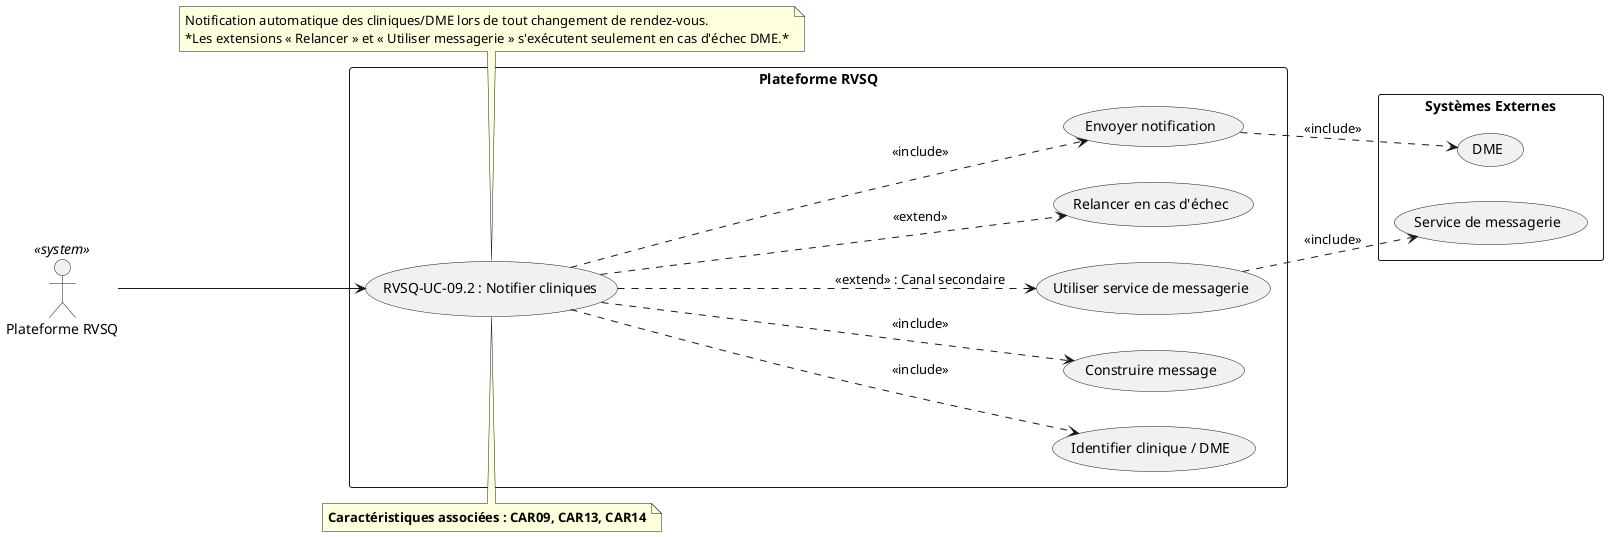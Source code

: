 @startuml RVSQ-UC-09_2_Notifier_Cliniques
left to right direction

actor "Plateforme RVSQ" as RVSQActor <<system>>

rectangle "Plateforme RVSQ" {
  usecase "RVSQ-UC-09.2 : Notifier cliniques" as UC092
  usecase "Identifier clinique / DME" as UC092_A
  usecase "Construire message" as UC092_B
  usecase "Envoyer notification" as UC092_C
  usecase "Relancer en cas d'échec" as UC092_D
  usecase "Utiliser service de messagerie" as UC092_E
}

rectangle "Systèmes Externes" {
  usecase "DME" as DME
  usecase "Service de messagerie" as MSG
}

RVSQActor --> UC092

' --- Inclusions
UC092 ..> UC092_A : <<include>>
UC092 ..> UC092_B : <<include>>
UC092 ..> UC092_C : <<include>>

' --- Extensions conditionnelles
UC092 ..> UC092_D : <<extend>>
UC092 ..> UC092_E : <<extend>> : Canal secondaire

' --- Interactions externes
UC092_C ..> DME : <<include>>
UC092_E ..> MSG : <<include>>

note top of UC092
  **Caractéristiques associées : CAR09, CAR13, CAR14**
end note

note bottom of UC092
  Notification automatique des cliniques/DME lors de tout changement de rendez-vous.
  *Les extensions « Relancer » et « Utiliser messagerie » s'exécutent seulement en cas d'échec DME.*
end note
@enduml
